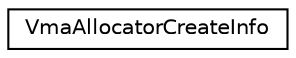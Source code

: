digraph "Graphical Class Hierarchy"
{
  edge [fontname="Helvetica",fontsize="10",labelfontname="Helvetica",labelfontsize="10"];
  node [fontname="Helvetica",fontsize="10",shape=record];
  rankdir="LR";
  Node0 [label="VmaAllocatorCreateInfo",height=0.2,width=0.4,color="black", fillcolor="white", style="filled",URL="$structVmaAllocatorCreateInfo.html",tooltip="Description of a Allocator to be created. "];
}
